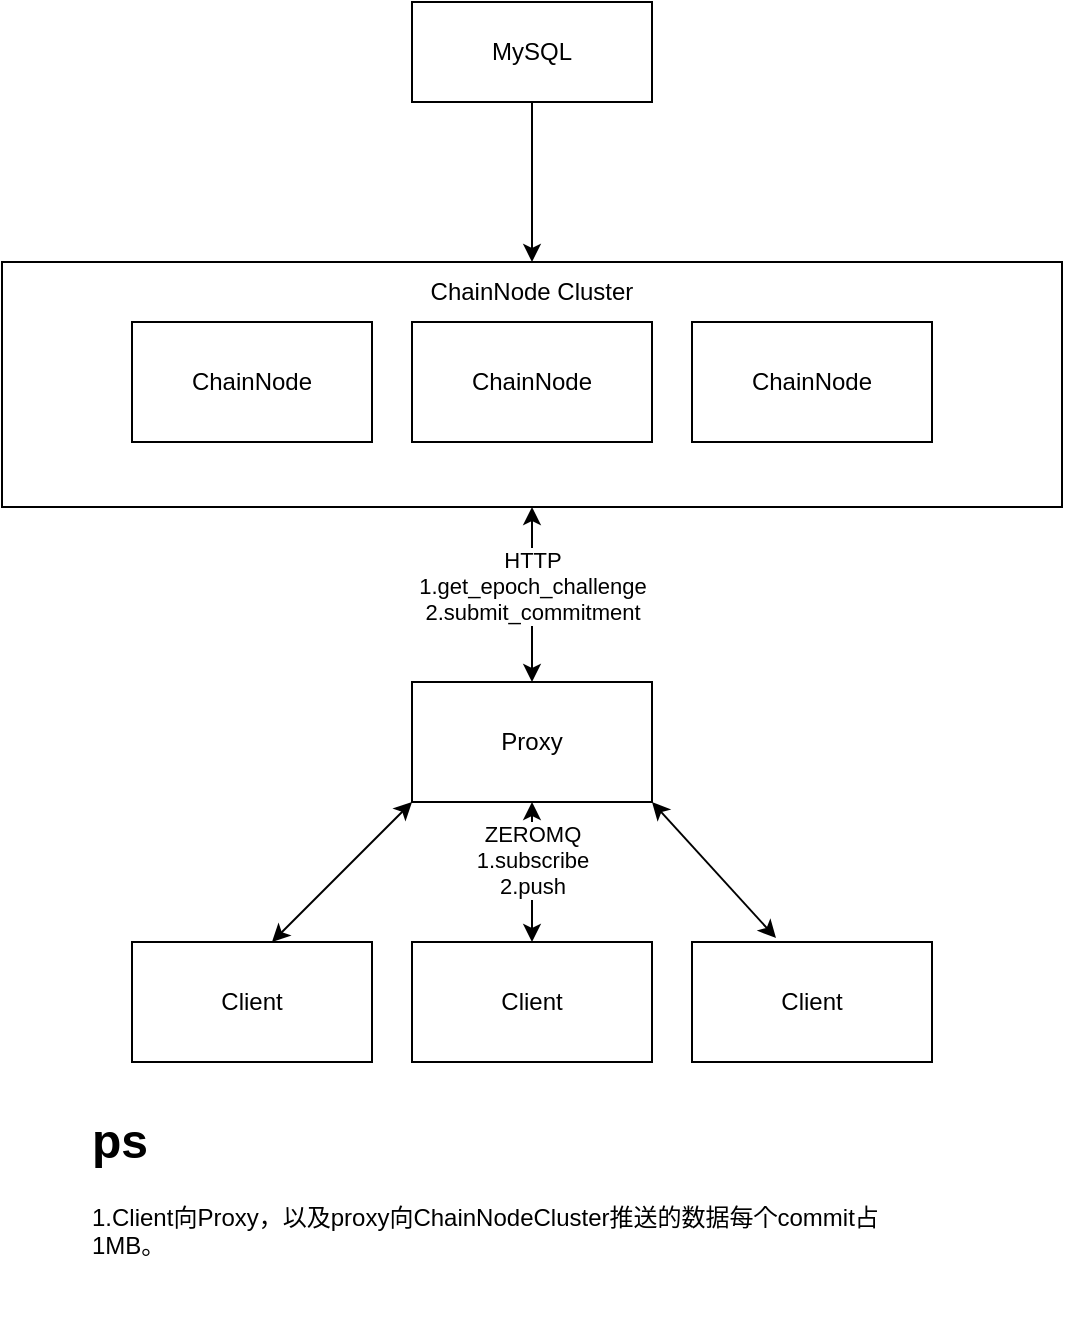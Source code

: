 <mxfile version="20.4.1" type="github">
  <diagram id="LuNCkDdOlbgW_Kwg-oTR" name="第 1 页">
    <mxGraphModel dx="1042" dy="629" grid="1" gridSize="10" guides="1" tooltips="1" connect="1" arrows="1" fold="1" page="1" pageScale="1" pageWidth="1200" pageHeight="1920" math="0" shadow="0">
      <root>
        <mxCell id="0" />
        <mxCell id="1" parent="0" />
        <mxCell id="RL_wjd-sVfjmmM30V4Dz-14" value="" style="rounded=0;whiteSpace=wrap;html=1;" parent="1" vertex="1">
          <mxGeometry x="300" y="310" width="530" height="122.5" as="geometry" />
        </mxCell>
        <mxCell id="RL_wjd-sVfjmmM30V4Dz-1" value="Proxy" style="rounded=0;whiteSpace=wrap;html=1;" parent="1" vertex="1">
          <mxGeometry x="505" y="520" width="120" height="60" as="geometry" />
        </mxCell>
        <mxCell id="RL_wjd-sVfjmmM30V4Dz-3" value="Client" style="rounded=0;whiteSpace=wrap;html=1;" parent="1" vertex="1">
          <mxGeometry x="365" y="650" width="120" height="60" as="geometry" />
        </mxCell>
        <mxCell id="RL_wjd-sVfjmmM30V4Dz-4" value="Client" style="rounded=0;whiteSpace=wrap;html=1;" parent="1" vertex="1">
          <mxGeometry x="505" y="650" width="120" height="60" as="geometry" />
        </mxCell>
        <mxCell id="RL_wjd-sVfjmmM30V4Dz-5" value="Client" style="rounded=0;whiteSpace=wrap;html=1;" parent="1" vertex="1">
          <mxGeometry x="645" y="650" width="120" height="60" as="geometry" />
        </mxCell>
        <mxCell id="RL_wjd-sVfjmmM30V4Dz-6" value="" style="endArrow=classic;startArrow=classic;html=1;rounded=0;entryX=0;entryY=1;entryDx=0;entryDy=0;" parent="1" target="RL_wjd-sVfjmmM30V4Dz-1" edge="1">
          <mxGeometry width="50" height="50" relative="1" as="geometry">
            <mxPoint x="435" y="650" as="sourcePoint" />
            <mxPoint x="485" y="600" as="targetPoint" />
          </mxGeometry>
        </mxCell>
        <mxCell id="RL_wjd-sVfjmmM30V4Dz-7" value="" style="endArrow=classic;startArrow=classic;html=1;rounded=0;entryX=0.35;entryY=-0.033;entryDx=0;entryDy=0;entryPerimeter=0;exitX=1;exitY=1;exitDx=0;exitDy=0;" parent="1" source="RL_wjd-sVfjmmM30V4Dz-1" target="RL_wjd-sVfjmmM30V4Dz-5" edge="1">
          <mxGeometry width="50" height="50" relative="1" as="geometry">
            <mxPoint x="625" y="585" as="sourcePoint" />
            <mxPoint x="695" y="515" as="targetPoint" />
          </mxGeometry>
        </mxCell>
        <mxCell id="RL_wjd-sVfjmmM30V4Dz-8" value="" style="endArrow=classic;startArrow=classic;html=1;rounded=0;entryX=0.5;entryY=1;entryDx=0;entryDy=0;" parent="1" target="RL_wjd-sVfjmmM30V4Dz-1" edge="1">
          <mxGeometry width="50" height="50" relative="1" as="geometry">
            <mxPoint x="565" y="650" as="sourcePoint" />
            <mxPoint x="615" y="600" as="targetPoint" />
          </mxGeometry>
        </mxCell>
        <mxCell id="RL_wjd-sVfjmmM30V4Dz-10" value="ZEROMQ&lt;br&gt;1.subscribe&lt;br&gt;2.push" style="edgeLabel;html=1;align=center;verticalAlign=middle;resizable=0;points=[];" parent="RL_wjd-sVfjmmM30V4Dz-8" vertex="1" connectable="0">
          <mxGeometry x="0.171" y="3" relative="1" as="geometry">
            <mxPoint x="3" as="offset" />
          </mxGeometry>
        </mxCell>
        <mxCell id="RL_wjd-sVfjmmM30V4Dz-11" value="ChainNode" style="rounded=0;whiteSpace=wrap;html=1;" parent="1" vertex="1">
          <mxGeometry x="365" y="340" width="120" height="60" as="geometry" />
        </mxCell>
        <mxCell id="RL_wjd-sVfjmmM30V4Dz-12" value="ChainNode" style="rounded=0;whiteSpace=wrap;html=1;" parent="1" vertex="1">
          <mxGeometry x="505" y="340" width="120" height="60" as="geometry" />
        </mxCell>
        <mxCell id="RL_wjd-sVfjmmM30V4Dz-13" value="ChainNode" style="rounded=0;whiteSpace=wrap;html=1;" parent="1" vertex="1">
          <mxGeometry x="645" y="340" width="120" height="60" as="geometry" />
        </mxCell>
        <mxCell id="RL_wjd-sVfjmmM30V4Dz-15" value="ChainNode Cluster" style="text;html=1;strokeColor=none;fillColor=none;align=center;verticalAlign=middle;whiteSpace=wrap;rounded=0;" parent="1" vertex="1">
          <mxGeometry x="505" y="310" width="120" height="30" as="geometry" />
        </mxCell>
        <mxCell id="RL_wjd-sVfjmmM30V4Dz-21" value="" style="endArrow=classic;startArrow=classic;html=1;rounded=0;entryX=0.5;entryY=1;entryDx=0;entryDy=0;" parent="1" target="RL_wjd-sVfjmmM30V4Dz-14" edge="1">
          <mxGeometry width="50" height="50" relative="1" as="geometry">
            <mxPoint x="565" y="520" as="sourcePoint" />
            <mxPoint x="615" y="470" as="targetPoint" />
          </mxGeometry>
        </mxCell>
        <mxCell id="RL_wjd-sVfjmmM30V4Dz-22" value="HTTP&lt;br&gt;1.get_epoch_challenge&lt;br&gt;2.submit_commitment" style="edgeLabel;html=1;align=center;verticalAlign=middle;resizable=0;points=[];" parent="RL_wjd-sVfjmmM30V4Dz-21" vertex="1" connectable="0">
          <mxGeometry x="0.178" y="-2" relative="1" as="geometry">
            <mxPoint x="-2" y="3" as="offset" />
          </mxGeometry>
        </mxCell>
        <mxCell id="RL_wjd-sVfjmmM30V4Dz-28" value="&lt;h1&gt;ps&lt;/h1&gt;&lt;div&gt;1.Client向Proxy，以及proxy向ChainNodeCluster推送的数据每个commit占1MB。&lt;/div&gt;" style="text;html=1;strokeColor=none;fillColor=none;spacing=5;spacingTop=-20;whiteSpace=wrap;overflow=hidden;rounded=0;" parent="1" vertex="1">
          <mxGeometry x="340" y="730" width="410" height="120" as="geometry" />
        </mxCell>
        <mxCell id="v4u-M9sXqx-tsGWDrTIS-4" style="edgeStyle=orthogonalEdgeStyle;rounded=0;orthogonalLoop=1;jettySize=auto;html=1;entryX=0.5;entryY=0;entryDx=0;entryDy=0;" edge="1" parent="1" source="v4u-M9sXqx-tsGWDrTIS-1" target="RL_wjd-sVfjmmM30V4Dz-15">
          <mxGeometry relative="1" as="geometry" />
        </mxCell>
        <mxCell id="v4u-M9sXqx-tsGWDrTIS-1" value="MySQL" style="rounded=0;whiteSpace=wrap;html=1;" vertex="1" parent="1">
          <mxGeometry x="505" y="180" width="120" height="50" as="geometry" />
        </mxCell>
      </root>
    </mxGraphModel>
  </diagram>
</mxfile>
